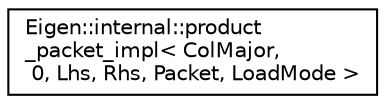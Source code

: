 digraph "Graphical Class Hierarchy"
{
  edge [fontname="Helvetica",fontsize="10",labelfontname="Helvetica",labelfontsize="10"];
  node [fontname="Helvetica",fontsize="10",shape=record];
  rankdir="LR";
  Node1 [label="Eigen::internal::product\l_packet_impl\< ColMajor,\l 0, Lhs, Rhs, Packet, LoadMode \>",height=0.2,width=0.4,color="black", fillcolor="white", style="filled",URL="$struct_eigen_1_1internal_1_1product__packet__impl_3_01_col_major_00_010_00_01_lhs_00_01_rhs_00_01_packet_00_01_load_mode_01_4.html"];
}
